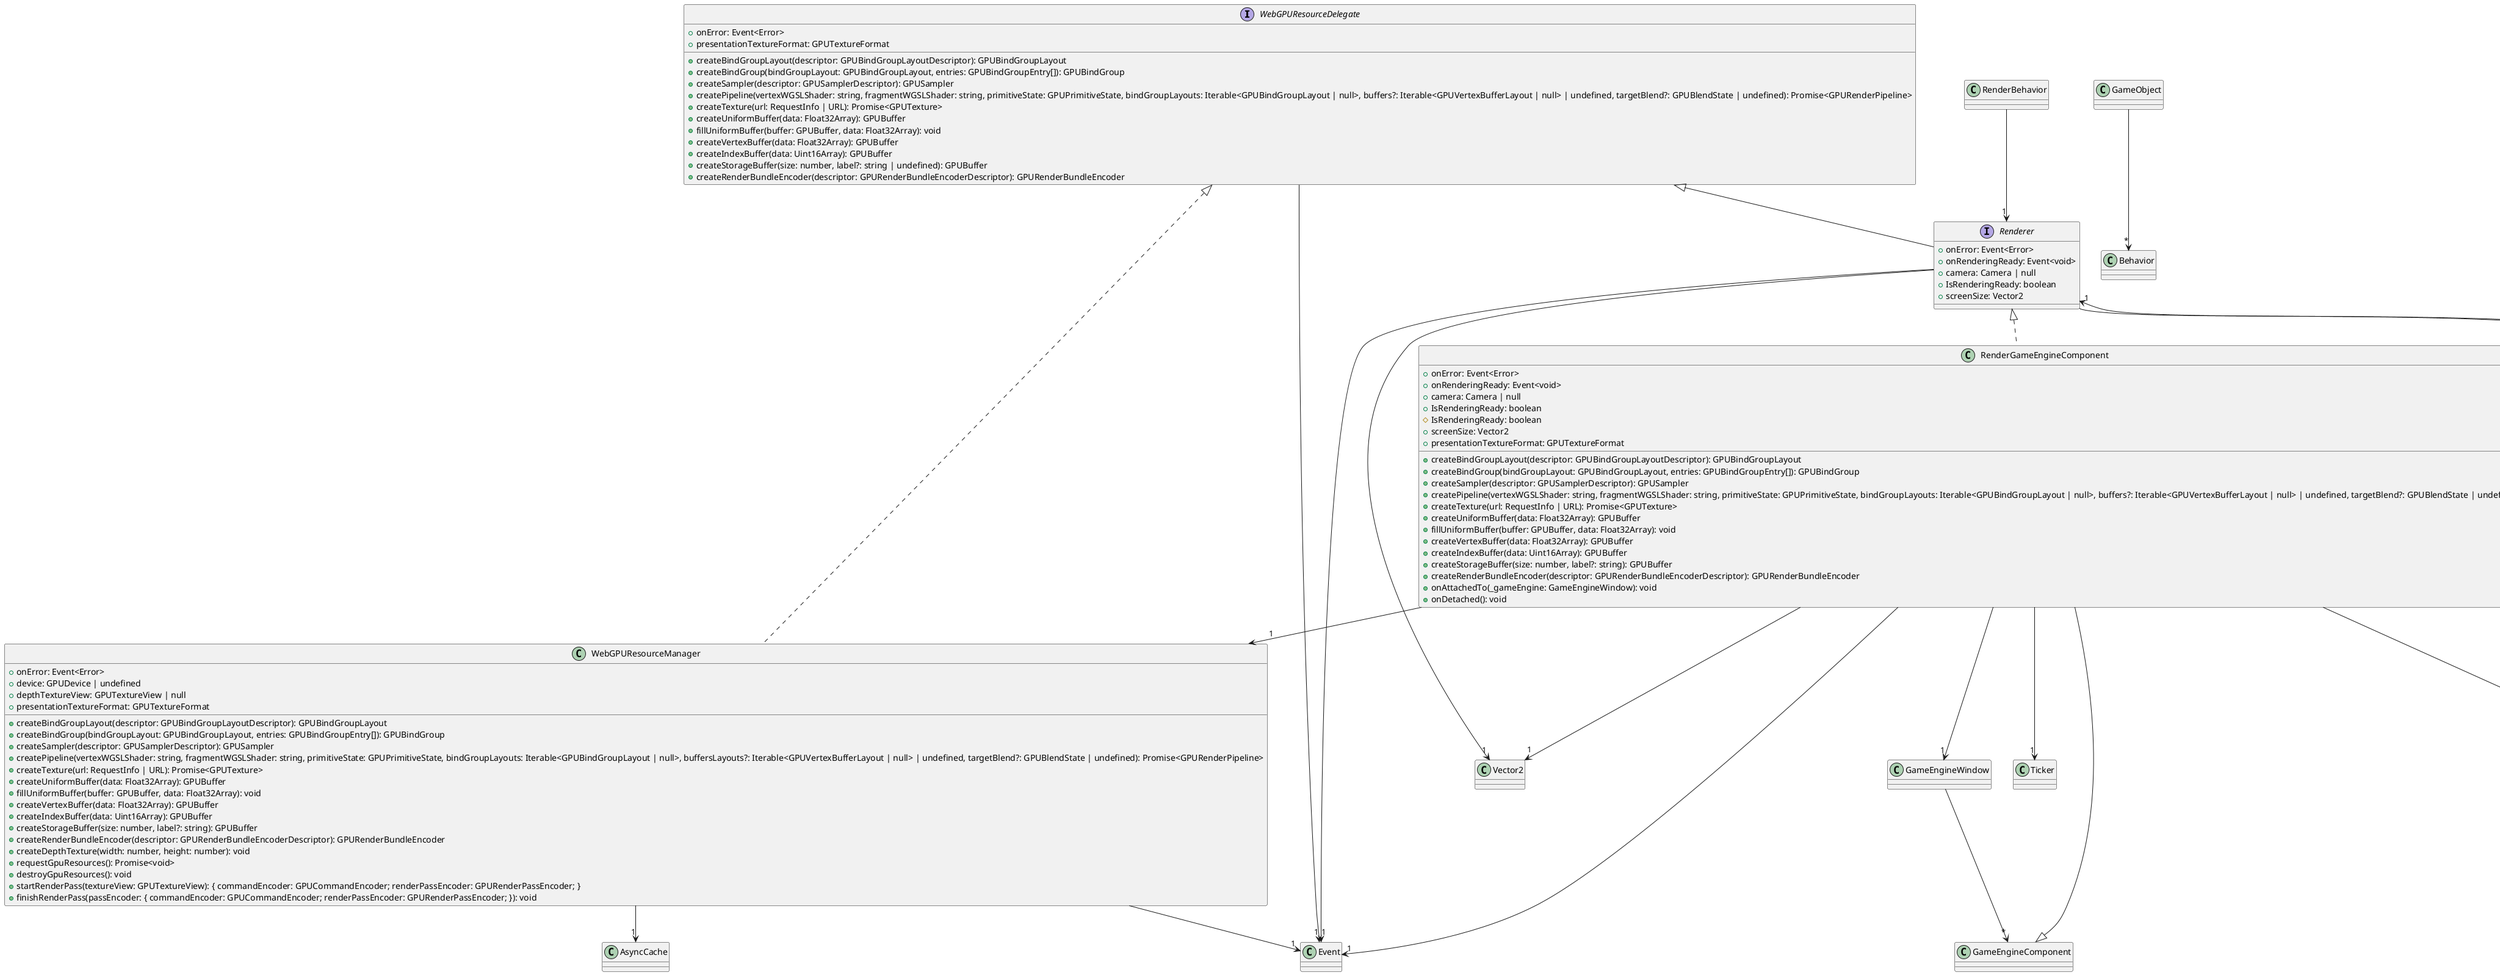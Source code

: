 @startuml
interface WebGPUResourceDelegate {
    +onError: Event<Error>
    +createBindGroupLayout(descriptor: GPUBindGroupLayoutDescriptor): GPUBindGroupLayout
    +createBindGroup(bindGroupLayout: GPUBindGroupLayout, entries: GPUBindGroupEntry[]): GPUBindGroup
    +createSampler(descriptor: GPUSamplerDescriptor): GPUSampler
    +createPipeline(vertexWGSLShader: string, fragmentWGSLShader: string, primitiveState: GPUPrimitiveState, bindGroupLayouts: Iterable<GPUBindGroupLayout | null>, buffers?: Iterable<GPUVertexBufferLayout | null> | undefined, targetBlend?: GPUBlendState | undefined): Promise<GPURenderPipeline>
    +createTexture(url: RequestInfo | URL): Promise<GPUTexture>
    +createUniformBuffer(data: Float32Array): GPUBuffer
    +fillUniformBuffer(buffer: GPUBuffer, data: Float32Array): void
    +createVertexBuffer(data: Float32Array): GPUBuffer
    +createIndexBuffer(data: Uint16Array): GPUBuffer
    +createStorageBuffer(size: number, label?: string | undefined): GPUBuffer
    +createRenderBundleEncoder(descriptor: GPURenderBundleEncoderDescriptor): GPURenderBundleEncoder
    +presentationTextureFormat: GPUTextureFormat
}
interface Renderer extends WebGPUResourceDelegate {
    +onError: Event<Error>
    +onRenderingReady: Event<void>
    +camera: Camera | null
    +IsRenderingReady: boolean
    +screenSize: Vector2
}
class WebGPUResourceManager implements WebGPUResourceDelegate {
    +onError: Event<Error>
    +device: GPUDevice | undefined
    +depthTextureView: GPUTextureView | null
    +presentationTextureFormat: GPUTextureFormat
    +createBindGroupLayout(descriptor: GPUBindGroupLayoutDescriptor): GPUBindGroupLayout
    +createBindGroup(bindGroupLayout: GPUBindGroupLayout, entries: GPUBindGroupEntry[]): GPUBindGroup
    +createSampler(descriptor: GPUSamplerDescriptor): GPUSampler
    +createPipeline(vertexWGSLShader: string, fragmentWGSLShader: string, primitiveState: GPUPrimitiveState, bindGroupLayouts: Iterable<GPUBindGroupLayout | null>, buffersLayouts?: Iterable<GPUVertexBufferLayout | null> | undefined, targetBlend?: GPUBlendState | undefined): Promise<GPURenderPipeline>
    +createTexture(url: RequestInfo | URL): Promise<GPUTexture>
    +createUniformBuffer(data: Float32Array): GPUBuffer
    +fillUniformBuffer(buffer: GPUBuffer, data: Float32Array): void
    +createVertexBuffer(data: Float32Array): GPUBuffer
    +createIndexBuffer(data: Uint16Array): GPUBuffer
    +createStorageBuffer(size: number, label?: string): GPUBuffer
    +createRenderBundleEncoder(descriptor: GPURenderBundleEncoderDescriptor): GPURenderBundleEncoder
    +createDepthTexture(width: number, height: number): void
    +requestGpuResources(): Promise<void>
    +destroyGpuResources(): void
    +startRenderPass(textureView: GPUTextureView): { commandEncoder: GPUCommandEncoder; renderPassEncoder: GPURenderPassEncoder; }
    +finishRenderPass(passEncoder: { commandEncoder: GPUCommandEncoder; renderPassEncoder: GPURenderPassEncoder; }): void
}
class RenderGameEngineComponent extends GameEngineComponent implements Renderer {
    +onError: Event<Error>
    +onRenderingReady: Event<void>
    +camera: Camera | null
    +IsRenderingReady: boolean
    #IsRenderingReady: boolean
    +screenSize: Vector2
    +createBindGroupLayout(descriptor: GPUBindGroupLayoutDescriptor): GPUBindGroupLayout
    +createBindGroup(bindGroupLayout: GPUBindGroupLayout, entries: GPUBindGroupEntry[]): GPUBindGroup
    +createSampler(descriptor: GPUSamplerDescriptor): GPUSampler
    +createPipeline(vertexWGSLShader: string, fragmentWGSLShader: string, primitiveState: GPUPrimitiveState, bindGroupLayouts: Iterable<GPUBindGroupLayout | null>, buffers?: Iterable<GPUVertexBufferLayout | null> | undefined, targetBlend?: GPUBlendState | undefined): Promise<GPURenderPipeline>
    +createTexture(url: RequestInfo | URL): Promise<GPUTexture>
    +createUniformBuffer(data: Float32Array): GPUBuffer
    +fillUniformBuffer(buffer: GPUBuffer, data: Float32Array): void
    +createVertexBuffer(data: Float32Array): GPUBuffer
    +createIndexBuffer(data: Uint16Array): GPUBuffer
    +createStorageBuffer(size: number, label?: string): GPUBuffer
    +createRenderBundleEncoder(descriptor: GPURenderBundleEncoderDescriptor): GPURenderBundleEncoder
    +presentationTextureFormat: GPUTextureFormat
    +onAttachedTo(_gameEngine: GameEngineWindow): void
    +onDetached(): void
}
GameEngineWindow --> "*" GameEngineComponent
GameObject --> "*" Behavior
Camera --> "1" Renderer
WebGPUResourceDelegate --> "1" Event
Renderer --> "1" Event
Renderer --> "1" Camera
Renderer --> "1" Vector2
RenderBehavior --> "1" Renderer
WebGPUResourceManager --> "1" Event
WebGPUResourceManager --> "1" AsyncCache
RenderGameEngineComponent --> "1" Event
RenderGameEngineComponent --> "1" Camera
RenderGameEngineComponent --> "1" Vector2
RenderGameEngineComponent --> "1" Ticker
RenderGameEngineComponent --> "1" WebGPUResourceManager
RenderGameEngineComponent --> "1" GameEngineWindow
@enduml